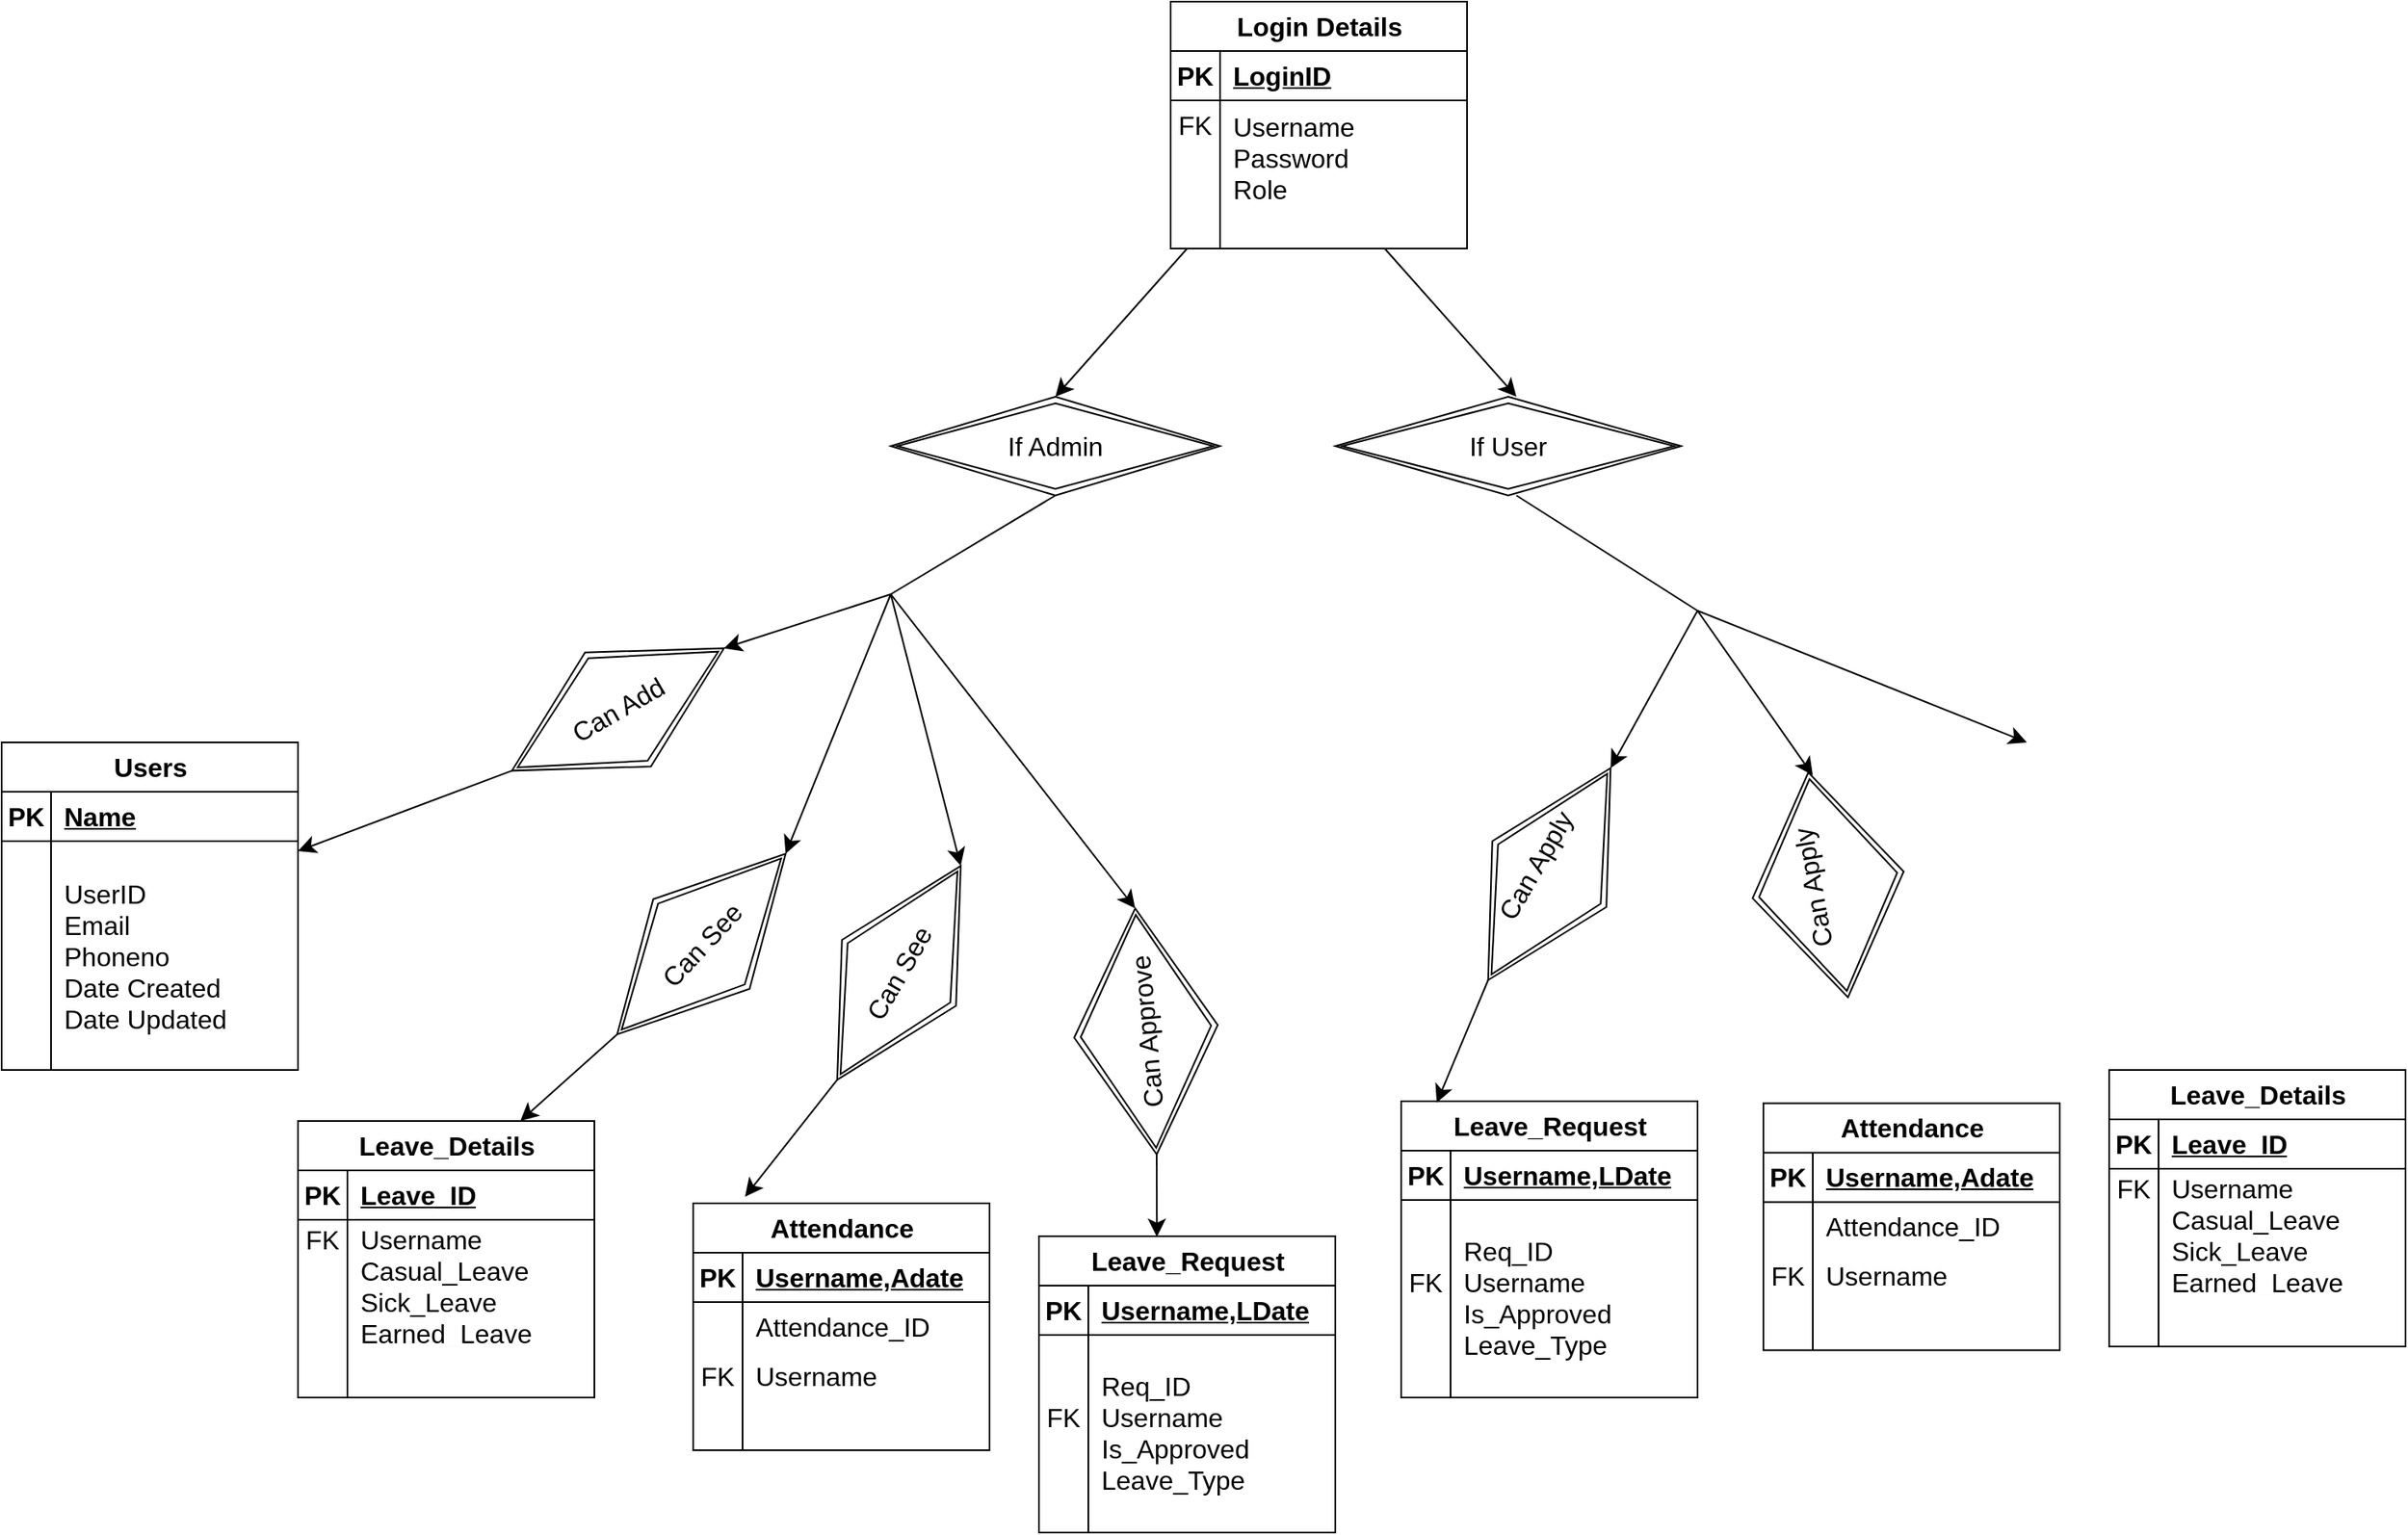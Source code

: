 <mxfile version="21.5.2" type="github">
  <diagram id="R2lEEEUBdFMjLlhIrx00" name="Page-1">
    <mxGraphModel dx="2227" dy="634" grid="1" gridSize="10" guides="1" tooltips="1" connect="1" arrows="1" fold="1" page="1" pageScale="1" pageWidth="850" pageHeight="1100" math="0" shadow="0" extFonts="Permanent Marker^https://fonts.googleapis.com/css?family=Permanent+Marker">
      <root>
        <mxCell id="0" />
        <mxCell id="1" parent="0" />
        <mxCell id="YliIZxJIb5oPG0erDRnV-9" value="Leave_Details" style="shape=table;startSize=30;container=1;collapsible=1;childLayout=tableLayout;fixedRows=1;rowLines=0;fontStyle=1;align=center;resizeLast=1;html=1;fontSize=16;" parent="1" vertex="1">
          <mxGeometry x="-630" y="760" width="180" height="168" as="geometry" />
        </mxCell>
        <mxCell id="YliIZxJIb5oPG0erDRnV-10" value="" style="shape=tableRow;horizontal=0;startSize=0;swimlaneHead=0;swimlaneBody=0;fillColor=none;collapsible=0;dropTarget=0;points=[[0,0.5],[1,0.5]];portConstraint=eastwest;top=0;left=0;right=0;bottom=1;fontSize=16;" parent="YliIZxJIb5oPG0erDRnV-9" vertex="1">
          <mxGeometry y="30" width="180" height="30" as="geometry" />
        </mxCell>
        <mxCell id="YliIZxJIb5oPG0erDRnV-11" value="PK" style="shape=partialRectangle;connectable=0;fillColor=none;top=0;left=0;bottom=0;right=0;fontStyle=1;overflow=hidden;whiteSpace=wrap;html=1;fontSize=16;" parent="YliIZxJIb5oPG0erDRnV-10" vertex="1">
          <mxGeometry width="30" height="30" as="geometry">
            <mxRectangle width="30" height="30" as="alternateBounds" />
          </mxGeometry>
        </mxCell>
        <mxCell id="YliIZxJIb5oPG0erDRnV-12" value="Leave_ID" style="shape=partialRectangle;connectable=0;fillColor=none;top=0;left=0;bottom=0;right=0;align=left;spacingLeft=6;fontStyle=5;overflow=hidden;whiteSpace=wrap;html=1;fontSize=16;" parent="YliIZxJIb5oPG0erDRnV-10" vertex="1">
          <mxGeometry x="30" width="150" height="30" as="geometry">
            <mxRectangle width="150" height="30" as="alternateBounds" />
          </mxGeometry>
        </mxCell>
        <mxCell id="YliIZxJIb5oPG0erDRnV-16" value="" style="shape=tableRow;horizontal=0;startSize=0;swimlaneHead=0;swimlaneBody=0;fillColor=none;collapsible=0;dropTarget=0;points=[[0,0.5],[1,0.5]];portConstraint=eastwest;top=0;left=0;right=0;bottom=0;fontSize=16;" parent="YliIZxJIb5oPG0erDRnV-9" vertex="1">
          <mxGeometry y="60" width="180" height="78" as="geometry" />
        </mxCell>
        <mxCell id="YliIZxJIb5oPG0erDRnV-17" value="FK&lt;br&gt;&lt;br&gt;&lt;br&gt;&lt;br&gt;" style="shape=partialRectangle;connectable=0;fillColor=none;top=0;left=0;bottom=0;right=0;editable=1;overflow=hidden;whiteSpace=wrap;html=1;fontSize=16;" parent="YliIZxJIb5oPG0erDRnV-16" vertex="1">
          <mxGeometry width="30" height="78" as="geometry">
            <mxRectangle width="30" height="78" as="alternateBounds" />
          </mxGeometry>
        </mxCell>
        <mxCell id="YliIZxJIb5oPG0erDRnV-18" value="Username&lt;br&gt;Casual_Leave&lt;br&gt;Sick_Leave&lt;br&gt;Earned_Leave&lt;br&gt;" style="shape=partialRectangle;connectable=0;fillColor=none;top=0;left=0;bottom=0;right=0;align=left;spacingLeft=6;overflow=hidden;whiteSpace=wrap;html=1;fontSize=16;" parent="YliIZxJIb5oPG0erDRnV-16" vertex="1">
          <mxGeometry x="30" width="150" height="78" as="geometry">
            <mxRectangle width="150" height="78" as="alternateBounds" />
          </mxGeometry>
        </mxCell>
        <mxCell id="YliIZxJIb5oPG0erDRnV-19" value="" style="shape=tableRow;horizontal=0;startSize=0;swimlaneHead=0;swimlaneBody=0;fillColor=none;collapsible=0;dropTarget=0;points=[[0,0.5],[1,0.5]];portConstraint=eastwest;top=0;left=0;right=0;bottom=0;fontSize=16;" parent="YliIZxJIb5oPG0erDRnV-9" vertex="1">
          <mxGeometry y="138" width="180" height="30" as="geometry" />
        </mxCell>
        <mxCell id="YliIZxJIb5oPG0erDRnV-20" value="" style="shape=partialRectangle;connectable=0;fillColor=none;top=0;left=0;bottom=0;right=0;editable=1;overflow=hidden;whiteSpace=wrap;html=1;fontSize=16;" parent="YliIZxJIb5oPG0erDRnV-19" vertex="1">
          <mxGeometry width="30" height="30" as="geometry">
            <mxRectangle width="30" height="30" as="alternateBounds" />
          </mxGeometry>
        </mxCell>
        <mxCell id="YliIZxJIb5oPG0erDRnV-21" value="" style="shape=partialRectangle;connectable=0;fillColor=none;top=0;left=0;bottom=0;right=0;align=left;spacingLeft=6;overflow=hidden;whiteSpace=wrap;html=1;fontSize=16;" parent="YliIZxJIb5oPG0erDRnV-19" vertex="1">
          <mxGeometry x="30" width="150" height="30" as="geometry">
            <mxRectangle width="150" height="30" as="alternateBounds" />
          </mxGeometry>
        </mxCell>
        <mxCell id="YliIZxJIb5oPG0erDRnV-22" value="Login Details" style="shape=table;startSize=30;container=1;collapsible=1;childLayout=tableLayout;fixedRows=1;rowLines=0;fontStyle=1;align=center;resizeLast=1;html=1;fontSize=16;" parent="1" vertex="1">
          <mxGeometry x="-100" y="80" width="180" height="150" as="geometry" />
        </mxCell>
        <mxCell id="YliIZxJIb5oPG0erDRnV-23" value="" style="shape=tableRow;horizontal=0;startSize=0;swimlaneHead=0;swimlaneBody=0;fillColor=none;collapsible=0;dropTarget=0;points=[[0,0.5],[1,0.5]];portConstraint=eastwest;top=0;left=0;right=0;bottom=1;fontSize=16;" parent="YliIZxJIb5oPG0erDRnV-22" vertex="1">
          <mxGeometry y="30" width="180" height="30" as="geometry" />
        </mxCell>
        <mxCell id="YliIZxJIb5oPG0erDRnV-24" value="PK" style="shape=partialRectangle;connectable=0;fillColor=none;top=0;left=0;bottom=0;right=0;fontStyle=1;overflow=hidden;whiteSpace=wrap;html=1;fontSize=16;" parent="YliIZxJIb5oPG0erDRnV-23" vertex="1">
          <mxGeometry width="30" height="30" as="geometry">
            <mxRectangle width="30" height="30" as="alternateBounds" />
          </mxGeometry>
        </mxCell>
        <mxCell id="YliIZxJIb5oPG0erDRnV-25" value="LoginID" style="shape=partialRectangle;connectable=0;fillColor=none;top=0;left=0;bottom=0;right=0;align=left;spacingLeft=6;fontStyle=5;overflow=hidden;whiteSpace=wrap;html=1;fontSize=16;" parent="YliIZxJIb5oPG0erDRnV-23" vertex="1">
          <mxGeometry x="30" width="150" height="30" as="geometry">
            <mxRectangle width="150" height="30" as="alternateBounds" />
          </mxGeometry>
        </mxCell>
        <mxCell id="YliIZxJIb5oPG0erDRnV-26" value="" style="shape=tableRow;horizontal=0;startSize=0;swimlaneHead=0;swimlaneBody=0;fillColor=none;collapsible=0;dropTarget=0;points=[[0,0.5],[1,0.5]];portConstraint=eastwest;top=0;left=0;right=0;bottom=0;fontSize=16;" parent="YliIZxJIb5oPG0erDRnV-22" vertex="1">
          <mxGeometry y="60" width="180" height="30" as="geometry" />
        </mxCell>
        <mxCell id="YliIZxJIb5oPG0erDRnV-27" value="FK" style="shape=partialRectangle;connectable=0;fillColor=none;top=0;left=0;bottom=0;right=0;editable=1;overflow=hidden;whiteSpace=wrap;html=1;fontSize=16;" parent="YliIZxJIb5oPG0erDRnV-26" vertex="1">
          <mxGeometry width="30" height="30" as="geometry">
            <mxRectangle width="30" height="30" as="alternateBounds" />
          </mxGeometry>
        </mxCell>
        <mxCell id="YliIZxJIb5oPG0erDRnV-28" value="" style="shape=partialRectangle;connectable=0;fillColor=none;top=0;left=0;bottom=0;right=0;align=left;spacingLeft=6;overflow=hidden;whiteSpace=wrap;html=1;fontSize=16;" parent="YliIZxJIb5oPG0erDRnV-26" vertex="1">
          <mxGeometry x="30" width="150" height="30" as="geometry">
            <mxRectangle width="150" height="30" as="alternateBounds" />
          </mxGeometry>
        </mxCell>
        <mxCell id="YliIZxJIb5oPG0erDRnV-29" value="" style="shape=tableRow;horizontal=0;startSize=0;swimlaneHead=0;swimlaneBody=0;fillColor=none;collapsible=0;dropTarget=0;points=[[0,0.5],[1,0.5]];portConstraint=eastwest;top=0;left=0;right=0;bottom=0;fontSize=16;" parent="YliIZxJIb5oPG0erDRnV-22" vertex="1">
          <mxGeometry y="90" width="180" height="30" as="geometry" />
        </mxCell>
        <mxCell id="YliIZxJIb5oPG0erDRnV-30" value="" style="shape=partialRectangle;connectable=0;fillColor=none;top=0;left=0;bottom=0;right=0;editable=1;overflow=hidden;whiteSpace=wrap;html=1;fontSize=16;" parent="YliIZxJIb5oPG0erDRnV-29" vertex="1">
          <mxGeometry width="30" height="30" as="geometry">
            <mxRectangle width="30" height="30" as="alternateBounds" />
          </mxGeometry>
        </mxCell>
        <mxCell id="YliIZxJIb5oPG0erDRnV-31" value="" style="shape=partialRectangle;connectable=0;fillColor=none;top=0;left=0;bottom=0;right=0;align=left;spacingLeft=6;overflow=hidden;whiteSpace=wrap;html=1;fontSize=16;" parent="YliIZxJIb5oPG0erDRnV-29" vertex="1">
          <mxGeometry x="30" width="150" height="30" as="geometry">
            <mxRectangle width="150" height="30" as="alternateBounds" />
          </mxGeometry>
        </mxCell>
        <mxCell id="YliIZxJIb5oPG0erDRnV-32" value="" style="shape=tableRow;horizontal=0;startSize=0;swimlaneHead=0;swimlaneBody=0;fillColor=none;collapsible=0;dropTarget=0;points=[[0,0.5],[1,0.5]];portConstraint=eastwest;top=0;left=0;right=0;bottom=0;fontSize=16;" parent="YliIZxJIb5oPG0erDRnV-22" vertex="1">
          <mxGeometry y="120" width="180" height="30" as="geometry" />
        </mxCell>
        <mxCell id="YliIZxJIb5oPG0erDRnV-33" value="" style="shape=partialRectangle;connectable=0;fillColor=none;top=0;left=0;bottom=0;right=0;editable=1;overflow=hidden;whiteSpace=wrap;html=1;fontSize=16;" parent="YliIZxJIb5oPG0erDRnV-32" vertex="1">
          <mxGeometry width="30" height="30" as="geometry">
            <mxRectangle width="30" height="30" as="alternateBounds" />
          </mxGeometry>
        </mxCell>
        <mxCell id="YliIZxJIb5oPG0erDRnV-34" value="" style="shape=partialRectangle;connectable=0;fillColor=none;top=0;left=0;bottom=0;right=0;align=left;spacingLeft=6;overflow=hidden;whiteSpace=wrap;html=1;fontSize=16;" parent="YliIZxJIb5oPG0erDRnV-32" vertex="1">
          <mxGeometry x="30" width="150" height="30" as="geometry">
            <mxRectangle width="150" height="30" as="alternateBounds" />
          </mxGeometry>
        </mxCell>
        <mxCell id="YliIZxJIb5oPG0erDRnV-44" value="Username&lt;br&gt;Password&lt;br&gt;Role" style="shape=partialRectangle;connectable=0;fillColor=none;top=0;left=0;bottom=0;right=0;align=left;spacingLeft=6;overflow=hidden;whiteSpace=wrap;html=1;fontSize=16;" parent="1" vertex="1">
          <mxGeometry x="-70" y="120" width="150" height="110" as="geometry">
            <mxRectangle width="150" height="30" as="alternateBounds" />
          </mxGeometry>
        </mxCell>
        <mxCell id="YliIZxJIb5oPG0erDRnV-47" value="Attendance" style="shape=table;startSize=30;container=1;collapsible=1;childLayout=tableLayout;fixedRows=1;rowLines=0;fontStyle=1;align=center;resizeLast=1;html=1;fontSize=16;" parent="1" vertex="1">
          <mxGeometry x="260" y="749.3" width="180" height="150" as="geometry" />
        </mxCell>
        <mxCell id="YliIZxJIb5oPG0erDRnV-48" value="" style="shape=tableRow;horizontal=0;startSize=0;swimlaneHead=0;swimlaneBody=0;fillColor=none;collapsible=0;dropTarget=0;points=[[0,0.5],[1,0.5]];portConstraint=eastwest;top=0;left=0;right=0;bottom=1;fontSize=16;" parent="YliIZxJIb5oPG0erDRnV-47" vertex="1">
          <mxGeometry y="30" width="180" height="30" as="geometry" />
        </mxCell>
        <mxCell id="YliIZxJIb5oPG0erDRnV-49" value="PK" style="shape=partialRectangle;connectable=0;fillColor=none;top=0;left=0;bottom=0;right=0;fontStyle=1;overflow=hidden;whiteSpace=wrap;html=1;fontSize=16;" parent="YliIZxJIb5oPG0erDRnV-48" vertex="1">
          <mxGeometry width="30" height="30" as="geometry">
            <mxRectangle width="30" height="30" as="alternateBounds" />
          </mxGeometry>
        </mxCell>
        <mxCell id="YliIZxJIb5oPG0erDRnV-50" value="Username,Adate" style="shape=partialRectangle;connectable=0;fillColor=none;top=0;left=0;bottom=0;right=0;align=left;spacingLeft=6;fontStyle=5;overflow=hidden;whiteSpace=wrap;html=1;fontSize=16;" parent="YliIZxJIb5oPG0erDRnV-48" vertex="1">
          <mxGeometry x="30" width="150" height="30" as="geometry">
            <mxRectangle width="150" height="30" as="alternateBounds" />
          </mxGeometry>
        </mxCell>
        <mxCell id="YliIZxJIb5oPG0erDRnV-51" value="" style="shape=tableRow;horizontal=0;startSize=0;swimlaneHead=0;swimlaneBody=0;fillColor=none;collapsible=0;dropTarget=0;points=[[0,0.5],[1,0.5]];portConstraint=eastwest;top=0;left=0;right=0;bottom=0;fontSize=16;" parent="YliIZxJIb5oPG0erDRnV-47" vertex="1">
          <mxGeometry y="60" width="180" height="30" as="geometry" />
        </mxCell>
        <mxCell id="YliIZxJIb5oPG0erDRnV-52" value="" style="shape=partialRectangle;connectable=0;fillColor=none;top=0;left=0;bottom=0;right=0;editable=1;overflow=hidden;whiteSpace=wrap;html=1;fontSize=16;" parent="YliIZxJIb5oPG0erDRnV-51" vertex="1">
          <mxGeometry width="30" height="30" as="geometry">
            <mxRectangle width="30" height="30" as="alternateBounds" />
          </mxGeometry>
        </mxCell>
        <mxCell id="YliIZxJIb5oPG0erDRnV-53" value="Attendance_ID&lt;br&gt;" style="shape=partialRectangle;connectable=0;fillColor=none;top=0;left=0;bottom=0;right=0;align=left;spacingLeft=6;overflow=hidden;whiteSpace=wrap;html=1;fontSize=16;" parent="YliIZxJIb5oPG0erDRnV-51" vertex="1">
          <mxGeometry x="30" width="150" height="30" as="geometry">
            <mxRectangle width="150" height="30" as="alternateBounds" />
          </mxGeometry>
        </mxCell>
        <mxCell id="YliIZxJIb5oPG0erDRnV-54" value="" style="shape=tableRow;horizontal=0;startSize=0;swimlaneHead=0;swimlaneBody=0;fillColor=none;collapsible=0;dropTarget=0;points=[[0,0.5],[1,0.5]];portConstraint=eastwest;top=0;left=0;right=0;bottom=0;fontSize=16;" parent="YliIZxJIb5oPG0erDRnV-47" vertex="1">
          <mxGeometry y="90" width="180" height="30" as="geometry" />
        </mxCell>
        <mxCell id="YliIZxJIb5oPG0erDRnV-55" value="FK" style="shape=partialRectangle;connectable=0;fillColor=none;top=0;left=0;bottom=0;right=0;editable=1;overflow=hidden;whiteSpace=wrap;html=1;fontSize=16;" parent="YliIZxJIb5oPG0erDRnV-54" vertex="1">
          <mxGeometry width="30" height="30" as="geometry">
            <mxRectangle width="30" height="30" as="alternateBounds" />
          </mxGeometry>
        </mxCell>
        <mxCell id="YliIZxJIb5oPG0erDRnV-56" value="Username" style="shape=partialRectangle;connectable=0;fillColor=none;top=0;left=0;bottom=0;right=0;align=left;spacingLeft=6;overflow=hidden;whiteSpace=wrap;html=1;fontSize=16;" parent="YliIZxJIb5oPG0erDRnV-54" vertex="1">
          <mxGeometry x="30" width="150" height="30" as="geometry">
            <mxRectangle width="150" height="30" as="alternateBounds" />
          </mxGeometry>
        </mxCell>
        <mxCell id="YliIZxJIb5oPG0erDRnV-57" value="" style="shape=tableRow;horizontal=0;startSize=0;swimlaneHead=0;swimlaneBody=0;fillColor=none;collapsible=0;dropTarget=0;points=[[0,0.5],[1,0.5]];portConstraint=eastwest;top=0;left=0;right=0;bottom=0;fontSize=16;" parent="YliIZxJIb5oPG0erDRnV-47" vertex="1">
          <mxGeometry y="120" width="180" height="30" as="geometry" />
        </mxCell>
        <mxCell id="YliIZxJIb5oPG0erDRnV-58" value="" style="shape=partialRectangle;connectable=0;fillColor=none;top=0;left=0;bottom=0;right=0;editable=1;overflow=hidden;whiteSpace=wrap;html=1;fontSize=16;" parent="YliIZxJIb5oPG0erDRnV-57" vertex="1">
          <mxGeometry width="30" height="30" as="geometry">
            <mxRectangle width="30" height="30" as="alternateBounds" />
          </mxGeometry>
        </mxCell>
        <mxCell id="YliIZxJIb5oPG0erDRnV-59" value="" style="shape=partialRectangle;connectable=0;fillColor=none;top=0;left=0;bottom=0;right=0;align=left;spacingLeft=6;overflow=hidden;whiteSpace=wrap;html=1;fontSize=16;" parent="YliIZxJIb5oPG0erDRnV-57" vertex="1">
          <mxGeometry x="30" width="150" height="30" as="geometry">
            <mxRectangle width="150" height="30" as="alternateBounds" />
          </mxGeometry>
        </mxCell>
        <mxCell id="ZD9JLy_YVw0MjDipp7hl-1" value="Users" style="shape=table;startSize=30;container=1;collapsible=1;childLayout=tableLayout;fixedRows=1;rowLines=0;fontStyle=1;align=center;resizeLast=1;html=1;fontSize=16;" parent="1" vertex="1">
          <mxGeometry x="-810" y="530" width="180" height="199" as="geometry" />
        </mxCell>
        <mxCell id="ZD9JLy_YVw0MjDipp7hl-2" value="" style="shape=tableRow;horizontal=0;startSize=0;swimlaneHead=0;swimlaneBody=0;fillColor=none;collapsible=0;dropTarget=0;points=[[0,0.5],[1,0.5]];portConstraint=eastwest;top=0;left=0;right=0;bottom=1;fontSize=16;" parent="ZD9JLy_YVw0MjDipp7hl-1" vertex="1">
          <mxGeometry y="30" width="180" height="30" as="geometry" />
        </mxCell>
        <mxCell id="ZD9JLy_YVw0MjDipp7hl-3" value="PK" style="shape=partialRectangle;connectable=0;fillColor=none;top=0;left=0;bottom=0;right=0;fontStyle=1;overflow=hidden;whiteSpace=wrap;html=1;fontSize=16;" parent="ZD9JLy_YVw0MjDipp7hl-2" vertex="1">
          <mxGeometry width="30" height="30" as="geometry">
            <mxRectangle width="30" height="30" as="alternateBounds" />
          </mxGeometry>
        </mxCell>
        <mxCell id="ZD9JLy_YVw0MjDipp7hl-4" value="Name" style="shape=partialRectangle;connectable=0;fillColor=none;top=0;left=0;bottom=0;right=0;align=left;spacingLeft=6;fontStyle=5;overflow=hidden;whiteSpace=wrap;html=1;fontSize=16;" parent="ZD9JLy_YVw0MjDipp7hl-2" vertex="1">
          <mxGeometry x="30" width="150" height="30" as="geometry">
            <mxRectangle width="150" height="30" as="alternateBounds" />
          </mxGeometry>
        </mxCell>
        <mxCell id="ZD9JLy_YVw0MjDipp7hl-8" value="" style="shape=tableRow;horizontal=0;startSize=0;swimlaneHead=0;swimlaneBody=0;fillColor=none;collapsible=0;dropTarget=0;points=[[0,0.5],[1,0.5]];portConstraint=eastwest;top=0;left=0;right=0;bottom=0;fontSize=16;" parent="ZD9JLy_YVw0MjDipp7hl-1" vertex="1">
          <mxGeometry y="60" width="180" height="139" as="geometry" />
        </mxCell>
        <mxCell id="ZD9JLy_YVw0MjDipp7hl-9" value="" style="shape=partialRectangle;connectable=0;fillColor=none;top=0;left=0;bottom=0;right=0;editable=1;overflow=hidden;whiteSpace=wrap;html=1;fontSize=16;" parent="ZD9JLy_YVw0MjDipp7hl-8" vertex="1">
          <mxGeometry width="30" height="139" as="geometry">
            <mxRectangle width="30" height="139" as="alternateBounds" />
          </mxGeometry>
        </mxCell>
        <mxCell id="ZD9JLy_YVw0MjDipp7hl-10" value="UserID&lt;br&gt;Email&lt;br&gt;Phoneno&lt;br&gt;Date Created&lt;br&gt;Date Updated" style="shape=partialRectangle;connectable=0;fillColor=none;top=0;left=0;bottom=0;right=0;align=left;spacingLeft=6;overflow=hidden;whiteSpace=wrap;html=1;fontSize=16;" parent="ZD9JLy_YVw0MjDipp7hl-8" vertex="1">
          <mxGeometry x="30" width="150" height="139" as="geometry">
            <mxRectangle width="150" height="139" as="alternateBounds" />
          </mxGeometry>
        </mxCell>
        <mxCell id="ZD9JLy_YVw0MjDipp7hl-11" style="edgeStyle=none;curved=1;rounded=0;orthogonalLoop=1;jettySize=auto;html=1;fontSize=12;startSize=8;endSize=8;" parent="1" edge="1">
          <mxGeometry relative="1" as="geometry">
            <mxPoint x="30" y="230" as="sourcePoint" />
            <mxPoint x="110" y="320" as="targetPoint" />
          </mxGeometry>
        </mxCell>
        <mxCell id="ZD9JLy_YVw0MjDipp7hl-12" value="If Admin" style="shape=rhombus;double=1;perimeter=rhombusPerimeter;whiteSpace=wrap;html=1;align=center;fontSize=16;" parent="1" vertex="1">
          <mxGeometry x="-270" y="320" width="200" height="60" as="geometry" />
        </mxCell>
        <mxCell id="ZD9JLy_YVw0MjDipp7hl-13" style="edgeStyle=none;curved=1;rounded=0;orthogonalLoop=1;jettySize=auto;html=1;fontSize=12;startSize=8;endSize=8;entryX=1;entryY=0.5;entryDx=0;entryDy=0;" parent="1" edge="1" target="QR5rWx1rBitArp3NjDIG-81">
          <mxGeometry relative="1" as="geometry">
            <mxPoint x="220" y="450" as="sourcePoint" />
            <mxPoint x="150" y="540" as="targetPoint" />
          </mxGeometry>
        </mxCell>
        <mxCell id="QR5rWx1rBitArp3NjDIG-3" value="Leave_Request" style="shape=table;startSize=30;container=1;collapsible=1;childLayout=tableLayout;fixedRows=1;rowLines=0;fontStyle=1;align=center;resizeLast=1;html=1;fontSize=16;" vertex="1" parent="1">
          <mxGeometry x="40" y="748" width="180" height="180" as="geometry" />
        </mxCell>
        <mxCell id="QR5rWx1rBitArp3NjDIG-4" value="" style="shape=tableRow;horizontal=0;startSize=0;swimlaneHead=0;swimlaneBody=0;fillColor=none;collapsible=0;dropTarget=0;points=[[0,0.5],[1,0.5]];portConstraint=eastwest;top=0;left=0;right=0;bottom=1;fontSize=16;" vertex="1" parent="QR5rWx1rBitArp3NjDIG-3">
          <mxGeometry y="30" width="180" height="30" as="geometry" />
        </mxCell>
        <mxCell id="QR5rWx1rBitArp3NjDIG-5" value="PK" style="shape=partialRectangle;connectable=0;fillColor=none;top=0;left=0;bottom=0;right=0;fontStyle=1;overflow=hidden;whiteSpace=wrap;html=1;fontSize=16;" vertex="1" parent="QR5rWx1rBitArp3NjDIG-4">
          <mxGeometry width="30" height="30" as="geometry">
            <mxRectangle width="30" height="30" as="alternateBounds" />
          </mxGeometry>
        </mxCell>
        <mxCell id="QR5rWx1rBitArp3NjDIG-6" value="Username,LDate" style="shape=partialRectangle;connectable=0;fillColor=none;top=0;left=0;bottom=0;right=0;align=left;spacingLeft=6;fontStyle=5;overflow=hidden;whiteSpace=wrap;html=1;fontSize=16;" vertex="1" parent="QR5rWx1rBitArp3NjDIG-4">
          <mxGeometry x="30" width="150" height="30" as="geometry">
            <mxRectangle width="150" height="30" as="alternateBounds" />
          </mxGeometry>
        </mxCell>
        <mxCell id="QR5rWx1rBitArp3NjDIG-7" value="" style="shape=tableRow;horizontal=0;startSize=0;swimlaneHead=0;swimlaneBody=0;fillColor=none;collapsible=0;dropTarget=0;points=[[0,0.5],[1,0.5]];portConstraint=eastwest;top=0;left=0;right=0;bottom=0;fontSize=16;" vertex="1" parent="QR5rWx1rBitArp3NjDIG-3">
          <mxGeometry y="60" width="180" height="100" as="geometry" />
        </mxCell>
        <mxCell id="QR5rWx1rBitArp3NjDIG-8" value="FK" style="shape=partialRectangle;connectable=0;fillColor=none;top=0;left=0;bottom=0;right=0;editable=1;overflow=hidden;whiteSpace=wrap;html=1;fontSize=16;" vertex="1" parent="QR5rWx1rBitArp3NjDIG-7">
          <mxGeometry width="30" height="100" as="geometry">
            <mxRectangle width="30" height="100" as="alternateBounds" />
          </mxGeometry>
        </mxCell>
        <mxCell id="QR5rWx1rBitArp3NjDIG-9" value="&lt;br&gt;Req_ID&lt;br&gt;Username&lt;br&gt;Is_Approved&lt;br&gt;Leave_Type" style="shape=partialRectangle;connectable=0;fillColor=none;top=0;left=0;bottom=0;right=0;align=left;spacingLeft=6;overflow=hidden;whiteSpace=wrap;html=1;fontSize=16;" vertex="1" parent="QR5rWx1rBitArp3NjDIG-7">
          <mxGeometry x="30" width="150" height="100" as="geometry">
            <mxRectangle width="150" height="100" as="alternateBounds" />
          </mxGeometry>
        </mxCell>
        <mxCell id="QR5rWx1rBitArp3NjDIG-10" value="" style="shape=tableRow;horizontal=0;startSize=0;swimlaneHead=0;swimlaneBody=0;fillColor=none;collapsible=0;dropTarget=0;points=[[0,0.5],[1,0.5]];portConstraint=eastwest;top=0;left=0;right=0;bottom=0;fontSize=16;" vertex="1" parent="QR5rWx1rBitArp3NjDIG-3">
          <mxGeometry y="160" width="180" height="20" as="geometry" />
        </mxCell>
        <mxCell id="QR5rWx1rBitArp3NjDIG-11" value="" style="shape=partialRectangle;connectable=0;fillColor=none;top=0;left=0;bottom=0;right=0;editable=1;overflow=hidden;whiteSpace=wrap;html=1;fontSize=16;" vertex="1" parent="QR5rWx1rBitArp3NjDIG-10">
          <mxGeometry width="30" height="20" as="geometry">
            <mxRectangle width="30" height="20" as="alternateBounds" />
          </mxGeometry>
        </mxCell>
        <mxCell id="QR5rWx1rBitArp3NjDIG-12" value="" style="shape=partialRectangle;connectable=0;fillColor=none;top=0;left=0;bottom=0;right=0;align=left;spacingLeft=6;overflow=hidden;whiteSpace=wrap;html=1;fontSize=16;" vertex="1" parent="QR5rWx1rBitArp3NjDIG-10">
          <mxGeometry x="30" width="150" height="20" as="geometry">
            <mxRectangle width="150" height="20" as="alternateBounds" />
          </mxGeometry>
        </mxCell>
        <mxCell id="QR5rWx1rBitArp3NjDIG-14" style="edgeStyle=none;curved=1;rounded=0;orthogonalLoop=1;jettySize=auto;html=1;fontSize=12;startSize=8;endSize=8;" edge="1" parent="1">
          <mxGeometry relative="1" as="geometry">
            <mxPoint x="-90" y="230" as="sourcePoint" />
            <mxPoint x="-170" y="320" as="targetPoint" />
          </mxGeometry>
        </mxCell>
        <mxCell id="QR5rWx1rBitArp3NjDIG-15" value="If User" style="shape=rhombus;double=1;perimeter=rhombusPerimeter;whiteSpace=wrap;html=1;align=center;fontSize=16;rotation=0;" vertex="1" parent="1">
          <mxGeometry y="320" width="210" height="60" as="geometry" />
        </mxCell>
        <mxCell id="QR5rWx1rBitArp3NjDIG-16" style="edgeStyle=none;curved=1;rounded=0;orthogonalLoop=1;jettySize=auto;html=1;fontSize=12;startSize=8;endSize=8;entryX=0.75;entryY=0;entryDx=0;entryDy=0;exitX=0;exitY=0.5;exitDx=0;exitDy=0;exitPerimeter=0;" edge="1" parent="1" source="QR5rWx1rBitArp3NjDIG-55" target="YliIZxJIb5oPG0erDRnV-9">
          <mxGeometry relative="1" as="geometry">
            <mxPoint x="-510" y="500" as="sourcePoint" />
            <mxPoint x="-550" y="530" as="targetPoint" />
            <Array as="points" />
          </mxGeometry>
        </mxCell>
        <mxCell id="QR5rWx1rBitArp3NjDIG-17" value="Leave_Details" style="shape=table;startSize=30;container=1;collapsible=1;childLayout=tableLayout;fixedRows=1;rowLines=0;fontStyle=1;align=center;resizeLast=1;html=1;fontSize=16;" vertex="1" parent="1">
          <mxGeometry x="470" y="729" width="180" height="168" as="geometry" />
        </mxCell>
        <mxCell id="QR5rWx1rBitArp3NjDIG-18" value="" style="shape=tableRow;horizontal=0;startSize=0;swimlaneHead=0;swimlaneBody=0;fillColor=none;collapsible=0;dropTarget=0;points=[[0,0.5],[1,0.5]];portConstraint=eastwest;top=0;left=0;right=0;bottom=1;fontSize=16;" vertex="1" parent="QR5rWx1rBitArp3NjDIG-17">
          <mxGeometry y="30" width="180" height="30" as="geometry" />
        </mxCell>
        <mxCell id="QR5rWx1rBitArp3NjDIG-19" value="PK" style="shape=partialRectangle;connectable=0;fillColor=none;top=0;left=0;bottom=0;right=0;fontStyle=1;overflow=hidden;whiteSpace=wrap;html=1;fontSize=16;" vertex="1" parent="QR5rWx1rBitArp3NjDIG-18">
          <mxGeometry width="30" height="30" as="geometry">
            <mxRectangle width="30" height="30" as="alternateBounds" />
          </mxGeometry>
        </mxCell>
        <mxCell id="QR5rWx1rBitArp3NjDIG-20" value="Leave_ID" style="shape=partialRectangle;connectable=0;fillColor=none;top=0;left=0;bottom=0;right=0;align=left;spacingLeft=6;fontStyle=5;overflow=hidden;whiteSpace=wrap;html=1;fontSize=16;" vertex="1" parent="QR5rWx1rBitArp3NjDIG-18">
          <mxGeometry x="30" width="150" height="30" as="geometry">
            <mxRectangle width="150" height="30" as="alternateBounds" />
          </mxGeometry>
        </mxCell>
        <mxCell id="QR5rWx1rBitArp3NjDIG-21" value="" style="shape=tableRow;horizontal=0;startSize=0;swimlaneHead=0;swimlaneBody=0;fillColor=none;collapsible=0;dropTarget=0;points=[[0,0.5],[1,0.5]];portConstraint=eastwest;top=0;left=0;right=0;bottom=0;fontSize=16;" vertex="1" parent="QR5rWx1rBitArp3NjDIG-17">
          <mxGeometry y="60" width="180" height="78" as="geometry" />
        </mxCell>
        <mxCell id="QR5rWx1rBitArp3NjDIG-22" value="FK&lt;br&gt;&lt;br&gt;&lt;br&gt;&lt;br&gt;" style="shape=partialRectangle;connectable=0;fillColor=none;top=0;left=0;bottom=0;right=0;editable=1;overflow=hidden;whiteSpace=wrap;html=1;fontSize=16;" vertex="1" parent="QR5rWx1rBitArp3NjDIG-21">
          <mxGeometry width="30" height="78" as="geometry">
            <mxRectangle width="30" height="78" as="alternateBounds" />
          </mxGeometry>
        </mxCell>
        <mxCell id="QR5rWx1rBitArp3NjDIG-23" value="Username&lt;br&gt;Casual_Leave&lt;br&gt;Sick_Leave&lt;br&gt;Earned_Leave&lt;br&gt;" style="shape=partialRectangle;connectable=0;fillColor=none;top=0;left=0;bottom=0;right=0;align=left;spacingLeft=6;overflow=hidden;whiteSpace=wrap;html=1;fontSize=16;" vertex="1" parent="QR5rWx1rBitArp3NjDIG-21">
          <mxGeometry x="30" width="150" height="78" as="geometry">
            <mxRectangle width="150" height="78" as="alternateBounds" />
          </mxGeometry>
        </mxCell>
        <mxCell id="QR5rWx1rBitArp3NjDIG-24" value="" style="shape=tableRow;horizontal=0;startSize=0;swimlaneHead=0;swimlaneBody=0;fillColor=none;collapsible=0;dropTarget=0;points=[[0,0.5],[1,0.5]];portConstraint=eastwest;top=0;left=0;right=0;bottom=0;fontSize=16;" vertex="1" parent="QR5rWx1rBitArp3NjDIG-17">
          <mxGeometry y="138" width="180" height="30" as="geometry" />
        </mxCell>
        <mxCell id="QR5rWx1rBitArp3NjDIG-25" value="" style="shape=partialRectangle;connectable=0;fillColor=none;top=0;left=0;bottom=0;right=0;editable=1;overflow=hidden;whiteSpace=wrap;html=1;fontSize=16;" vertex="1" parent="QR5rWx1rBitArp3NjDIG-24">
          <mxGeometry width="30" height="30" as="geometry">
            <mxRectangle width="30" height="30" as="alternateBounds" />
          </mxGeometry>
        </mxCell>
        <mxCell id="QR5rWx1rBitArp3NjDIG-26" value="" style="shape=partialRectangle;connectable=0;fillColor=none;top=0;left=0;bottom=0;right=0;align=left;spacingLeft=6;overflow=hidden;whiteSpace=wrap;html=1;fontSize=16;" vertex="1" parent="QR5rWx1rBitArp3NjDIG-24">
          <mxGeometry x="30" width="150" height="30" as="geometry">
            <mxRectangle width="150" height="30" as="alternateBounds" />
          </mxGeometry>
        </mxCell>
        <mxCell id="QR5rWx1rBitArp3NjDIG-41" value="Attendance" style="shape=table;startSize=30;container=1;collapsible=1;childLayout=tableLayout;fixedRows=1;rowLines=0;fontStyle=1;align=center;resizeLast=1;html=1;fontSize=16;" vertex="1" parent="1">
          <mxGeometry x="-390" y="810" width="180" height="150" as="geometry" />
        </mxCell>
        <mxCell id="QR5rWx1rBitArp3NjDIG-42" value="" style="shape=tableRow;horizontal=0;startSize=0;swimlaneHead=0;swimlaneBody=0;fillColor=none;collapsible=0;dropTarget=0;points=[[0,0.5],[1,0.5]];portConstraint=eastwest;top=0;left=0;right=0;bottom=1;fontSize=16;" vertex="1" parent="QR5rWx1rBitArp3NjDIG-41">
          <mxGeometry y="30" width="180" height="30" as="geometry" />
        </mxCell>
        <mxCell id="QR5rWx1rBitArp3NjDIG-43" value="PK" style="shape=partialRectangle;connectable=0;fillColor=none;top=0;left=0;bottom=0;right=0;fontStyle=1;overflow=hidden;whiteSpace=wrap;html=1;fontSize=16;" vertex="1" parent="QR5rWx1rBitArp3NjDIG-42">
          <mxGeometry width="30" height="30" as="geometry">
            <mxRectangle width="30" height="30" as="alternateBounds" />
          </mxGeometry>
        </mxCell>
        <mxCell id="QR5rWx1rBitArp3NjDIG-44" value="Username,Adate" style="shape=partialRectangle;connectable=0;fillColor=none;top=0;left=0;bottom=0;right=0;align=left;spacingLeft=6;fontStyle=5;overflow=hidden;whiteSpace=wrap;html=1;fontSize=16;" vertex="1" parent="QR5rWx1rBitArp3NjDIG-42">
          <mxGeometry x="30" width="150" height="30" as="geometry">
            <mxRectangle width="150" height="30" as="alternateBounds" />
          </mxGeometry>
        </mxCell>
        <mxCell id="QR5rWx1rBitArp3NjDIG-45" value="" style="shape=tableRow;horizontal=0;startSize=0;swimlaneHead=0;swimlaneBody=0;fillColor=none;collapsible=0;dropTarget=0;points=[[0,0.5],[1,0.5]];portConstraint=eastwest;top=0;left=0;right=0;bottom=0;fontSize=16;" vertex="1" parent="QR5rWx1rBitArp3NjDIG-41">
          <mxGeometry y="60" width="180" height="30" as="geometry" />
        </mxCell>
        <mxCell id="QR5rWx1rBitArp3NjDIG-46" value="" style="shape=partialRectangle;connectable=0;fillColor=none;top=0;left=0;bottom=0;right=0;editable=1;overflow=hidden;whiteSpace=wrap;html=1;fontSize=16;" vertex="1" parent="QR5rWx1rBitArp3NjDIG-45">
          <mxGeometry width="30" height="30" as="geometry">
            <mxRectangle width="30" height="30" as="alternateBounds" />
          </mxGeometry>
        </mxCell>
        <mxCell id="QR5rWx1rBitArp3NjDIG-47" value="Attendance_ID&lt;br&gt;" style="shape=partialRectangle;connectable=0;fillColor=none;top=0;left=0;bottom=0;right=0;align=left;spacingLeft=6;overflow=hidden;whiteSpace=wrap;html=1;fontSize=16;" vertex="1" parent="QR5rWx1rBitArp3NjDIG-45">
          <mxGeometry x="30" width="150" height="30" as="geometry">
            <mxRectangle width="150" height="30" as="alternateBounds" />
          </mxGeometry>
        </mxCell>
        <mxCell id="QR5rWx1rBitArp3NjDIG-48" value="" style="shape=tableRow;horizontal=0;startSize=0;swimlaneHead=0;swimlaneBody=0;fillColor=none;collapsible=0;dropTarget=0;points=[[0,0.5],[1,0.5]];portConstraint=eastwest;top=0;left=0;right=0;bottom=0;fontSize=16;" vertex="1" parent="QR5rWx1rBitArp3NjDIG-41">
          <mxGeometry y="90" width="180" height="30" as="geometry" />
        </mxCell>
        <mxCell id="QR5rWx1rBitArp3NjDIG-49" value="FK" style="shape=partialRectangle;connectable=0;fillColor=none;top=0;left=0;bottom=0;right=0;editable=1;overflow=hidden;whiteSpace=wrap;html=1;fontSize=16;" vertex="1" parent="QR5rWx1rBitArp3NjDIG-48">
          <mxGeometry width="30" height="30" as="geometry">
            <mxRectangle width="30" height="30" as="alternateBounds" />
          </mxGeometry>
        </mxCell>
        <mxCell id="QR5rWx1rBitArp3NjDIG-50" value="Username" style="shape=partialRectangle;connectable=0;fillColor=none;top=0;left=0;bottom=0;right=0;align=left;spacingLeft=6;overflow=hidden;whiteSpace=wrap;html=1;fontSize=16;" vertex="1" parent="QR5rWx1rBitArp3NjDIG-48">
          <mxGeometry x="30" width="150" height="30" as="geometry">
            <mxRectangle width="150" height="30" as="alternateBounds" />
          </mxGeometry>
        </mxCell>
        <mxCell id="QR5rWx1rBitArp3NjDIG-51" value="" style="shape=tableRow;horizontal=0;startSize=0;swimlaneHead=0;swimlaneBody=0;fillColor=none;collapsible=0;dropTarget=0;points=[[0,0.5],[1,0.5]];portConstraint=eastwest;top=0;left=0;right=0;bottom=0;fontSize=16;" vertex="1" parent="QR5rWx1rBitArp3NjDIG-41">
          <mxGeometry y="120" width="180" height="30" as="geometry" />
        </mxCell>
        <mxCell id="QR5rWx1rBitArp3NjDIG-52" value="" style="shape=partialRectangle;connectable=0;fillColor=none;top=0;left=0;bottom=0;right=0;editable=1;overflow=hidden;whiteSpace=wrap;html=1;fontSize=16;" vertex="1" parent="QR5rWx1rBitArp3NjDIG-51">
          <mxGeometry width="30" height="30" as="geometry">
            <mxRectangle width="30" height="30" as="alternateBounds" />
          </mxGeometry>
        </mxCell>
        <mxCell id="QR5rWx1rBitArp3NjDIG-53" value="" style="shape=partialRectangle;connectable=0;fillColor=none;top=0;left=0;bottom=0;right=0;align=left;spacingLeft=6;overflow=hidden;whiteSpace=wrap;html=1;fontSize=16;" vertex="1" parent="QR5rWx1rBitArp3NjDIG-51">
          <mxGeometry x="30" width="150" height="30" as="geometry">
            <mxRectangle width="150" height="30" as="alternateBounds" />
          </mxGeometry>
        </mxCell>
        <mxCell id="QR5rWx1rBitArp3NjDIG-54" value="" style="endArrow=none;html=1;rounded=0;" edge="1" parent="1">
          <mxGeometry relative="1" as="geometry">
            <mxPoint x="-270" y="440" as="sourcePoint" />
            <mxPoint x="-170" y="380" as="targetPoint" />
          </mxGeometry>
        </mxCell>
        <mxCell id="QR5rWx1rBitArp3NjDIG-55" value="Can See" style="shape=rhombus;double=1;perimeter=rhombusPerimeter;whiteSpace=wrap;html=1;align=center;fontSize=16;rotation=-47;" vertex="1" parent="1">
          <mxGeometry x="-460.0" y="612.5" width="150" height="80" as="geometry" />
        </mxCell>
        <mxCell id="QR5rWx1rBitArp3NjDIG-56" value="" style="endArrow=none;html=1;rounded=0;" edge="1" parent="1">
          <mxGeometry relative="1" as="geometry">
            <mxPoint x="220" y="450" as="sourcePoint" />
            <mxPoint x="110" y="380" as="targetPoint" />
          </mxGeometry>
        </mxCell>
        <mxCell id="QR5rWx1rBitArp3NjDIG-57" style="edgeStyle=none;curved=1;rounded=0;orthogonalLoop=1;jettySize=auto;html=1;fontSize=12;startSize=8;endSize=8;entryX=1;entryY=0.5;entryDx=0;entryDy=0;" edge="1" parent="1" target="QR5rWx1rBitArp3NjDIG-55">
          <mxGeometry relative="1" as="geometry">
            <mxPoint x="-270" y="440" as="sourcePoint" />
            <mxPoint x="-340" y="496" as="targetPoint" />
          </mxGeometry>
        </mxCell>
        <mxCell id="QR5rWx1rBitArp3NjDIG-58" style="edgeStyle=none;curved=1;rounded=0;orthogonalLoop=1;jettySize=auto;html=1;fontSize=12;startSize=8;endSize=8;entryX=1;entryY=0.5;entryDx=0;entryDy=0;" edge="1" parent="1" target="QR5rWx1rBitArp3NjDIG-59">
          <mxGeometry relative="1" as="geometry">
            <mxPoint x="-270" y="440" as="sourcePoint" />
            <mxPoint x="-350" y="530" as="targetPoint" />
          </mxGeometry>
        </mxCell>
        <mxCell id="QR5rWx1rBitArp3NjDIG-59" value="Can Add" style="shape=rhombus;double=1;perimeter=rhombusPerimeter;whiteSpace=wrap;html=1;align=center;fontSize=16;rotation=-30;" vertex="1" parent="1">
          <mxGeometry x="-510" y="470" width="148.66" height="80" as="geometry" />
        </mxCell>
        <mxCell id="QR5rWx1rBitArp3NjDIG-61" style="edgeStyle=none;curved=1;rounded=0;orthogonalLoop=1;jettySize=auto;html=1;fontSize=12;startSize=8;endSize=8;entryX=1.009;entryY=0.143;entryDx=0;entryDy=0;entryPerimeter=0;exitX=0;exitY=0.5;exitDx=0;exitDy=0;" edge="1" parent="1" source="QR5rWx1rBitArp3NjDIG-59">
          <mxGeometry relative="1" as="geometry">
            <mxPoint x="-542" y="540" as="sourcePoint" />
            <mxPoint x="-630" y="596" as="targetPoint" />
          </mxGeometry>
        </mxCell>
        <mxCell id="QR5rWx1rBitArp3NjDIG-62" value="Can See" style="shape=rhombus;double=1;perimeter=rhombusPerimeter;whiteSpace=wrap;html=1;align=center;fontSize=16;rotation=-60;" vertex="1" parent="1">
          <mxGeometry x="-340.0" y="630" width="150" height="80" as="geometry" />
        </mxCell>
        <mxCell id="QR5rWx1rBitArp3NjDIG-63" style="edgeStyle=none;curved=1;rounded=0;orthogonalLoop=1;jettySize=auto;html=1;fontSize=12;startSize=8;endSize=8;entryX=0.175;entryY=-0.027;entryDx=0;entryDy=0;exitX=0;exitY=0.5;exitDx=0;exitDy=0;entryPerimeter=0;" edge="1" parent="1" source="QR5rWx1rBitArp3NjDIG-62" target="QR5rWx1rBitArp3NjDIG-41">
          <mxGeometry relative="1" as="geometry">
            <mxPoint x="-271" y="729" as="sourcePoint" />
            <mxPoint x="-330" y="782" as="targetPoint" />
            <Array as="points" />
          </mxGeometry>
        </mxCell>
        <mxCell id="QR5rWx1rBitArp3NjDIG-64" style="edgeStyle=none;curved=1;rounded=0;orthogonalLoop=1;jettySize=auto;html=1;fontSize=12;startSize=8;endSize=8;entryX=1;entryY=0.5;entryDx=0;entryDy=0;" edge="1" parent="1" target="QR5rWx1rBitArp3NjDIG-62">
          <mxGeometry relative="1" as="geometry">
            <mxPoint x="-270" y="440" as="sourcePoint" />
            <mxPoint x="-324" y="608" as="targetPoint" />
          </mxGeometry>
        </mxCell>
        <mxCell id="QR5rWx1rBitArp3NjDIG-65" value="Leave_Request" style="shape=table;startSize=30;container=1;collapsible=1;childLayout=tableLayout;fixedRows=1;rowLines=0;fontStyle=1;align=center;resizeLast=1;html=1;fontSize=16;" vertex="1" parent="1">
          <mxGeometry x="-180" y="830" width="180" height="180" as="geometry" />
        </mxCell>
        <mxCell id="QR5rWx1rBitArp3NjDIG-66" value="" style="shape=tableRow;horizontal=0;startSize=0;swimlaneHead=0;swimlaneBody=0;fillColor=none;collapsible=0;dropTarget=0;points=[[0,0.5],[1,0.5]];portConstraint=eastwest;top=0;left=0;right=0;bottom=1;fontSize=16;" vertex="1" parent="QR5rWx1rBitArp3NjDIG-65">
          <mxGeometry y="30" width="180" height="30" as="geometry" />
        </mxCell>
        <mxCell id="QR5rWx1rBitArp3NjDIG-67" value="PK" style="shape=partialRectangle;connectable=0;fillColor=none;top=0;left=0;bottom=0;right=0;fontStyle=1;overflow=hidden;whiteSpace=wrap;html=1;fontSize=16;" vertex="1" parent="QR5rWx1rBitArp3NjDIG-66">
          <mxGeometry width="30" height="30" as="geometry">
            <mxRectangle width="30" height="30" as="alternateBounds" />
          </mxGeometry>
        </mxCell>
        <mxCell id="QR5rWx1rBitArp3NjDIG-68" value="Username,LDate" style="shape=partialRectangle;connectable=0;fillColor=none;top=0;left=0;bottom=0;right=0;align=left;spacingLeft=6;fontStyle=5;overflow=hidden;whiteSpace=wrap;html=1;fontSize=16;" vertex="1" parent="QR5rWx1rBitArp3NjDIG-66">
          <mxGeometry x="30" width="150" height="30" as="geometry">
            <mxRectangle width="150" height="30" as="alternateBounds" />
          </mxGeometry>
        </mxCell>
        <mxCell id="QR5rWx1rBitArp3NjDIG-69" value="" style="shape=tableRow;horizontal=0;startSize=0;swimlaneHead=0;swimlaneBody=0;fillColor=none;collapsible=0;dropTarget=0;points=[[0,0.5],[1,0.5]];portConstraint=eastwest;top=0;left=0;right=0;bottom=0;fontSize=16;" vertex="1" parent="QR5rWx1rBitArp3NjDIG-65">
          <mxGeometry y="60" width="180" height="100" as="geometry" />
        </mxCell>
        <mxCell id="QR5rWx1rBitArp3NjDIG-70" value="FK" style="shape=partialRectangle;connectable=0;fillColor=none;top=0;left=0;bottom=0;right=0;editable=1;overflow=hidden;whiteSpace=wrap;html=1;fontSize=16;" vertex="1" parent="QR5rWx1rBitArp3NjDIG-69">
          <mxGeometry width="30" height="100" as="geometry">
            <mxRectangle width="30" height="100" as="alternateBounds" />
          </mxGeometry>
        </mxCell>
        <mxCell id="QR5rWx1rBitArp3NjDIG-71" value="&lt;br&gt;Req_ID&lt;br&gt;Username&lt;br&gt;Is_Approved&lt;br&gt;Leave_Type" style="shape=partialRectangle;connectable=0;fillColor=none;top=0;left=0;bottom=0;right=0;align=left;spacingLeft=6;overflow=hidden;whiteSpace=wrap;html=1;fontSize=16;" vertex="1" parent="QR5rWx1rBitArp3NjDIG-69">
          <mxGeometry x="30" width="150" height="100" as="geometry">
            <mxRectangle width="150" height="100" as="alternateBounds" />
          </mxGeometry>
        </mxCell>
        <mxCell id="QR5rWx1rBitArp3NjDIG-72" value="" style="shape=tableRow;horizontal=0;startSize=0;swimlaneHead=0;swimlaneBody=0;fillColor=none;collapsible=0;dropTarget=0;points=[[0,0.5],[1,0.5]];portConstraint=eastwest;top=0;left=0;right=0;bottom=0;fontSize=16;" vertex="1" parent="QR5rWx1rBitArp3NjDIG-65">
          <mxGeometry y="160" width="180" height="20" as="geometry" />
        </mxCell>
        <mxCell id="QR5rWx1rBitArp3NjDIG-73" value="" style="shape=partialRectangle;connectable=0;fillColor=none;top=0;left=0;bottom=0;right=0;editable=1;overflow=hidden;whiteSpace=wrap;html=1;fontSize=16;" vertex="1" parent="QR5rWx1rBitArp3NjDIG-72">
          <mxGeometry width="30" height="20" as="geometry">
            <mxRectangle width="30" height="20" as="alternateBounds" />
          </mxGeometry>
        </mxCell>
        <mxCell id="QR5rWx1rBitArp3NjDIG-74" value="" style="shape=partialRectangle;connectable=0;fillColor=none;top=0;left=0;bottom=0;right=0;align=left;spacingLeft=6;overflow=hidden;whiteSpace=wrap;html=1;fontSize=16;" vertex="1" parent="QR5rWx1rBitArp3NjDIG-72">
          <mxGeometry x="30" width="150" height="20" as="geometry">
            <mxRectangle width="150" height="20" as="alternateBounds" />
          </mxGeometry>
        </mxCell>
        <mxCell id="QR5rWx1rBitArp3NjDIG-75" value="Can Approve&lt;br&gt;" style="shape=rhombus;double=1;perimeter=rhombusPerimeter;whiteSpace=wrap;html=1;align=center;fontSize=16;rotation=-95;" vertex="1" parent="1">
          <mxGeometry x="-190" y="661.8" width="150" height="87.5" as="geometry" />
        </mxCell>
        <mxCell id="QR5rWx1rBitArp3NjDIG-77" style="edgeStyle=none;curved=1;rounded=0;orthogonalLoop=1;jettySize=auto;html=1;fontSize=12;startSize=8;endSize=8;entryX=0.398;entryY=0.002;entryDx=0;entryDy=0;exitX=0;exitY=0.5;exitDx=0;exitDy=0;entryPerimeter=0;" edge="1" parent="1" source="QR5rWx1rBitArp3NjDIG-75" target="QR5rWx1rBitArp3NjDIG-65">
          <mxGeometry relative="1" as="geometry">
            <mxPoint x="-90" y="780" as="sourcePoint" />
            <mxPoint x="-120" y="840.5" as="targetPoint" />
            <Array as="points" />
          </mxGeometry>
        </mxCell>
        <mxCell id="QR5rWx1rBitArp3NjDIG-78" style="edgeStyle=none;curved=1;rounded=0;orthogonalLoop=1;jettySize=auto;html=1;fontSize=12;startSize=8;endSize=8;entryX=1;entryY=0.5;entryDx=0;entryDy=0;" edge="1" parent="1" target="QR5rWx1rBitArp3NjDIG-75">
          <mxGeometry relative="1" as="geometry">
            <mxPoint x="-270" y="440" as="sourcePoint" />
            <mxPoint x="-217" y="615" as="targetPoint" />
          </mxGeometry>
        </mxCell>
        <mxCell id="QR5rWx1rBitArp3NjDIG-79" style="edgeStyle=none;curved=1;rounded=0;orthogonalLoop=1;jettySize=auto;html=1;fontSize=12;startSize=8;endSize=8;" edge="1" parent="1">
          <mxGeometry relative="1" as="geometry">
            <mxPoint x="220" y="450" as="sourcePoint" />
            <mxPoint x="290" y="550" as="targetPoint" />
          </mxGeometry>
        </mxCell>
        <mxCell id="QR5rWx1rBitArp3NjDIG-80" style="edgeStyle=none;curved=1;rounded=0;orthogonalLoop=1;jettySize=auto;html=1;fontSize=12;startSize=8;endSize=8;" edge="1" parent="1">
          <mxGeometry relative="1" as="geometry">
            <mxPoint x="220" y="450" as="sourcePoint" />
            <mxPoint x="420" y="530" as="targetPoint" />
          </mxGeometry>
        </mxCell>
        <mxCell id="QR5rWx1rBitArp3NjDIG-81" value="Can Apply&lt;br&gt;&lt;br&gt;" style="shape=rhombus;double=1;perimeter=rhombusPerimeter;whiteSpace=wrap;html=1;align=center;fontSize=16;rotation=-60;" vertex="1" parent="1">
          <mxGeometry x="55.67" y="570" width="148.66" height="80" as="geometry" />
        </mxCell>
        <mxCell id="QR5rWx1rBitArp3NjDIG-82" style="edgeStyle=none;curved=1;rounded=0;orthogonalLoop=1;jettySize=auto;html=1;fontSize=12;startSize=8;endSize=8;entryX=0.12;entryY=0.005;entryDx=0;entryDy=0;entryPerimeter=0;exitX=0;exitY=0.5;exitDx=0;exitDy=0;" edge="1" parent="1" source="QR5rWx1rBitArp3NjDIG-81" target="QR5rWx1rBitArp3NjDIG-3">
          <mxGeometry relative="1" as="geometry">
            <mxPoint x="80" y="658" as="sourcePoint" />
            <mxPoint x="10" y="748" as="targetPoint" />
          </mxGeometry>
        </mxCell>
        <mxCell id="QR5rWx1rBitArp3NjDIG-84" value="Can Apply&lt;br&gt;&lt;br&gt;" style="shape=rhombus;double=1;perimeter=rhombusPerimeter;whiteSpace=wrap;html=1;align=center;fontSize=16;rotation=-100;" vertex="1" parent="1">
          <mxGeometry x="230" y="570" width="138.66" height="93.17" as="geometry" />
        </mxCell>
      </root>
    </mxGraphModel>
  </diagram>
</mxfile>
